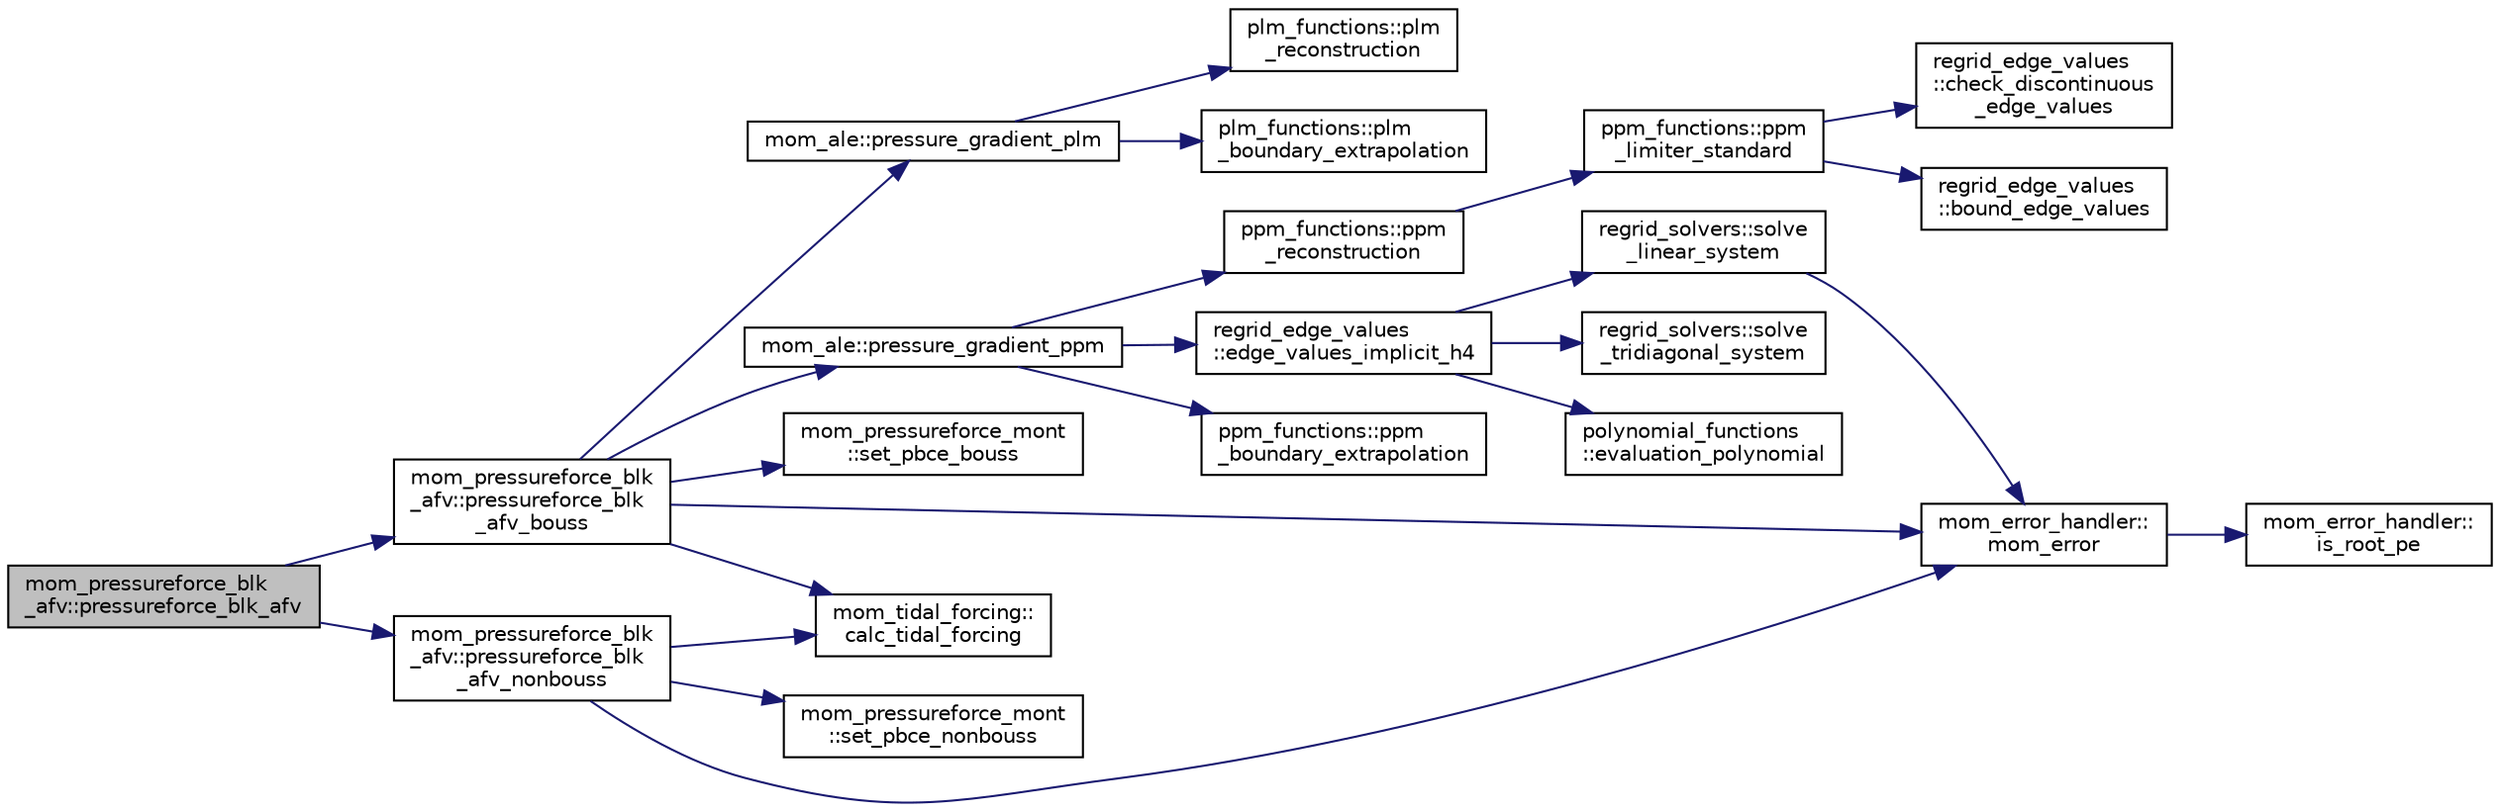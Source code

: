 digraph "mom_pressureforce_blk_afv::pressureforce_blk_afv"
{
 // INTERACTIVE_SVG=YES
 // LATEX_PDF_SIZE
  edge [fontname="Helvetica",fontsize="10",labelfontname="Helvetica",labelfontsize="10"];
  node [fontname="Helvetica",fontsize="10",shape=record];
  rankdir="LR";
  Node1 [label="mom_pressureforce_blk\l_afv::pressureforce_blk_afv",height=0.2,width=0.4,color="black", fillcolor="grey75", style="filled", fontcolor="black",tooltip="Thin interface between the model and the Boussinesq and non-Boussinesq pressure force routines."];
  Node1 -> Node2 [color="midnightblue",fontsize="10",style="solid",fontname="Helvetica"];
  Node2 [label="mom_pressureforce_blk\l_afv::pressureforce_blk\l_afv_bouss",height=0.2,width=0.4,color="black", fillcolor="white", style="filled",URL="$namespacemom__pressureforce__blk__afv.html#aba1c6a55e8f4dce7c9951a46fd1d93d1",tooltip="Boussinesq analytically-integrated finite volume form of pressure gradient."];
  Node2 -> Node3 [color="midnightblue",fontsize="10",style="solid",fontname="Helvetica"];
  Node3 [label="mom_tidal_forcing::\lcalc_tidal_forcing",height=0.2,width=0.4,color="black", fillcolor="white", style="filled",URL="$namespacemom__tidal__forcing.html#a9614ae35fac1d880d5daacbd60f3d47a",tooltip="This subroutine calculates the geopotential anomalies that drive the tides, including self-attraction..."];
  Node2 -> Node4 [color="midnightblue",fontsize="10",style="solid",fontname="Helvetica"];
  Node4 [label="mom_error_handler::\lmom_error",height=0.2,width=0.4,color="black", fillcolor="white", style="filled",URL="$namespacemom__error__handler.html#a460cfb79a06c29fc249952c2a3710d67",tooltip="This provides a convenient interface for writing an mpp_error message with run-time filter based on a..."];
  Node4 -> Node5 [color="midnightblue",fontsize="10",style="solid",fontname="Helvetica"];
  Node5 [label="mom_error_handler::\lis_root_pe",height=0.2,width=0.4,color="black", fillcolor="white", style="filled",URL="$namespacemom__error__handler.html#ad5f00a53059c72fe2332d1436c80ca71",tooltip="This returns .true. if the current PE is the root PE."];
  Node2 -> Node6 [color="midnightblue",fontsize="10",style="solid",fontname="Helvetica"];
  Node6 [label="mom_ale::pressure_gradient_plm",height=0.2,width=0.4,color="black", fillcolor="white", style="filled",URL="$namespacemom__ale.html#a91746417ee4d7c78f6571bf0fed7d46f",tooltip="Use plm reconstruction for pressure gradient (determine edge values) By using a PLM (limited piecewis..."];
  Node6 -> Node7 [color="midnightblue",fontsize="10",style="solid",fontname="Helvetica"];
  Node7 [label="plm_functions::plm\l_boundary_extrapolation",height=0.2,width=0.4,color="black", fillcolor="white", style="filled",URL="$namespaceplm__functions.html#a7e6d6acb77747f967174265a1bf45784",tooltip="Reconstruction by linear polynomials within boundary cells."];
  Node6 -> Node8 [color="midnightblue",fontsize="10",style="solid",fontname="Helvetica"];
  Node8 [label="plm_functions::plm\l_reconstruction",height=0.2,width=0.4,color="black", fillcolor="white", style="filled",URL="$namespaceplm__functions.html#afc5335533d6ae9896bf0d869fa5a25e9",tooltip="Reconstruction by linear polynomials within each cell."];
  Node2 -> Node9 [color="midnightblue",fontsize="10",style="solid",fontname="Helvetica"];
  Node9 [label="mom_ale::pressure_gradient_ppm",height=0.2,width=0.4,color="black", fillcolor="white", style="filled",URL="$namespacemom__ale.html#acf43bf9f59c68caaff5403976c200ba4",tooltip="Use ppm reconstruction for pressure gradient (determine edge values) By using a PPM (limited piecewis..."];
  Node9 -> Node10 [color="midnightblue",fontsize="10",style="solid",fontname="Helvetica"];
  Node10 [label="regrid_edge_values\l::edge_values_implicit_h4",height=0.2,width=0.4,color="black", fillcolor="white", style="filled",URL="$namespaceregrid__edge__values.html#abc05850b69a03244cd7e04e74c48ac92",tooltip="Compute ih4 edge values (implicit fourth order accurate) in the same units as h."];
  Node10 -> Node11 [color="midnightblue",fontsize="10",style="solid",fontname="Helvetica"];
  Node11 [label="polynomial_functions\l::evaluation_polynomial",height=0.2,width=0.4,color="black", fillcolor="white", style="filled",URL="$namespacepolynomial__functions.html#adb2b5d18db527314545e8e21638a2872",tooltip="Pointwise evaluation of a polynomial at x."];
  Node10 -> Node12 [color="midnightblue",fontsize="10",style="solid",fontname="Helvetica"];
  Node12 [label="regrid_solvers::solve\l_linear_system",height=0.2,width=0.4,color="black", fillcolor="white", style="filled",URL="$namespaceregrid__solvers.html#a8130a338b59de62b00f68da4204568ad",tooltip="Solve the linear system AX = B by Gaussian elimination."];
  Node12 -> Node4 [color="midnightblue",fontsize="10",style="solid",fontname="Helvetica"];
  Node10 -> Node13 [color="midnightblue",fontsize="10",style="solid",fontname="Helvetica"];
  Node13 [label="regrid_solvers::solve\l_tridiagonal_system",height=0.2,width=0.4,color="black", fillcolor="white", style="filled",URL="$namespaceregrid__solvers.html#a0d5c3cff8f31429b0a2c6d267e8b345d",tooltip="Solve the tridiagonal system AX = B."];
  Node9 -> Node14 [color="midnightblue",fontsize="10",style="solid",fontname="Helvetica"];
  Node14 [label="ppm_functions::ppm\l_boundary_extrapolation",height=0.2,width=0.4,color="black", fillcolor="white", style="filled",URL="$namespaceppm__functions.html#a47eb8faecb5e25f3939cffa57f9b7cff",tooltip="Reconstruction by parabolas within boundary cells."];
  Node9 -> Node15 [color="midnightblue",fontsize="10",style="solid",fontname="Helvetica"];
  Node15 [label="ppm_functions::ppm\l_reconstruction",height=0.2,width=0.4,color="black", fillcolor="white", style="filled",URL="$namespaceppm__functions.html#a23d5e557ad48883c77429ee9bff8b052",tooltip="Builds quadratic polynomials coefficients from cell mean and edge values."];
  Node15 -> Node16 [color="midnightblue",fontsize="10",style="solid",fontname="Helvetica"];
  Node16 [label="ppm_functions::ppm\l_limiter_standard",height=0.2,width=0.4,color="black", fillcolor="white", style="filled",URL="$namespaceppm__functions.html#a10ee2c234d48b1d9375bcd7deee7be0c",tooltip="Adjusts edge values using the standard PPM limiter (Colella & Woodward, JCP 1984) after first checkin..."];
  Node16 -> Node17 [color="midnightblue",fontsize="10",style="solid",fontname="Helvetica"];
  Node17 [label="regrid_edge_values\l::bound_edge_values",height=0.2,width=0.4,color="black", fillcolor="white", style="filled",URL="$namespaceregrid__edge__values.html#aa3c7ea104f554d508b69efd860fc6b10",tooltip="Bound edge values by neighboring cell averages."];
  Node16 -> Node18 [color="midnightblue",fontsize="10",style="solid",fontname="Helvetica"];
  Node18 [label="regrid_edge_values\l::check_discontinuous\l_edge_values",height=0.2,width=0.4,color="black", fillcolor="white", style="filled",URL="$namespaceregrid__edge__values.html#a4a496536a77bef8467c441731619761d",tooltip="Check discontinuous edge values and replace them with their average if not monotonic."];
  Node2 -> Node19 [color="midnightblue",fontsize="10",style="solid",fontname="Helvetica"];
  Node19 [label="mom_pressureforce_mont\l::set_pbce_bouss",height=0.2,width=0.4,color="black", fillcolor="white", style="filled",URL="$namespacemom__pressureforce__mont.html#a0779efd30a447c2bc20294c46aeea180",tooltip="Determines the partial derivative of the acceleration due to pressure forces with the free surface he..."];
  Node1 -> Node20 [color="midnightblue",fontsize="10",style="solid",fontname="Helvetica"];
  Node20 [label="mom_pressureforce_blk\l_afv::pressureforce_blk\l_afv_nonbouss",height=0.2,width=0.4,color="black", fillcolor="white", style="filled",URL="$namespacemom__pressureforce__blk__afv.html#aa8366d5ab9c585e709eb4b3b0f620bd5",tooltip="Non-Boussinesq analytically-integrated finite volume form of pressure gradient."];
  Node20 -> Node3 [color="midnightblue",fontsize="10",style="solid",fontname="Helvetica"];
  Node20 -> Node4 [color="midnightblue",fontsize="10",style="solid",fontname="Helvetica"];
  Node20 -> Node21 [color="midnightblue",fontsize="10",style="solid",fontname="Helvetica"];
  Node21 [label="mom_pressureforce_mont\l::set_pbce_nonbouss",height=0.2,width=0.4,color="black", fillcolor="white", style="filled",URL="$namespacemom__pressureforce__mont.html#a297cdf6e4eb83d250444c5f527a8a232",tooltip="Determines the partial derivative of the acceleration due to pressure forces with the column mass."];
}
